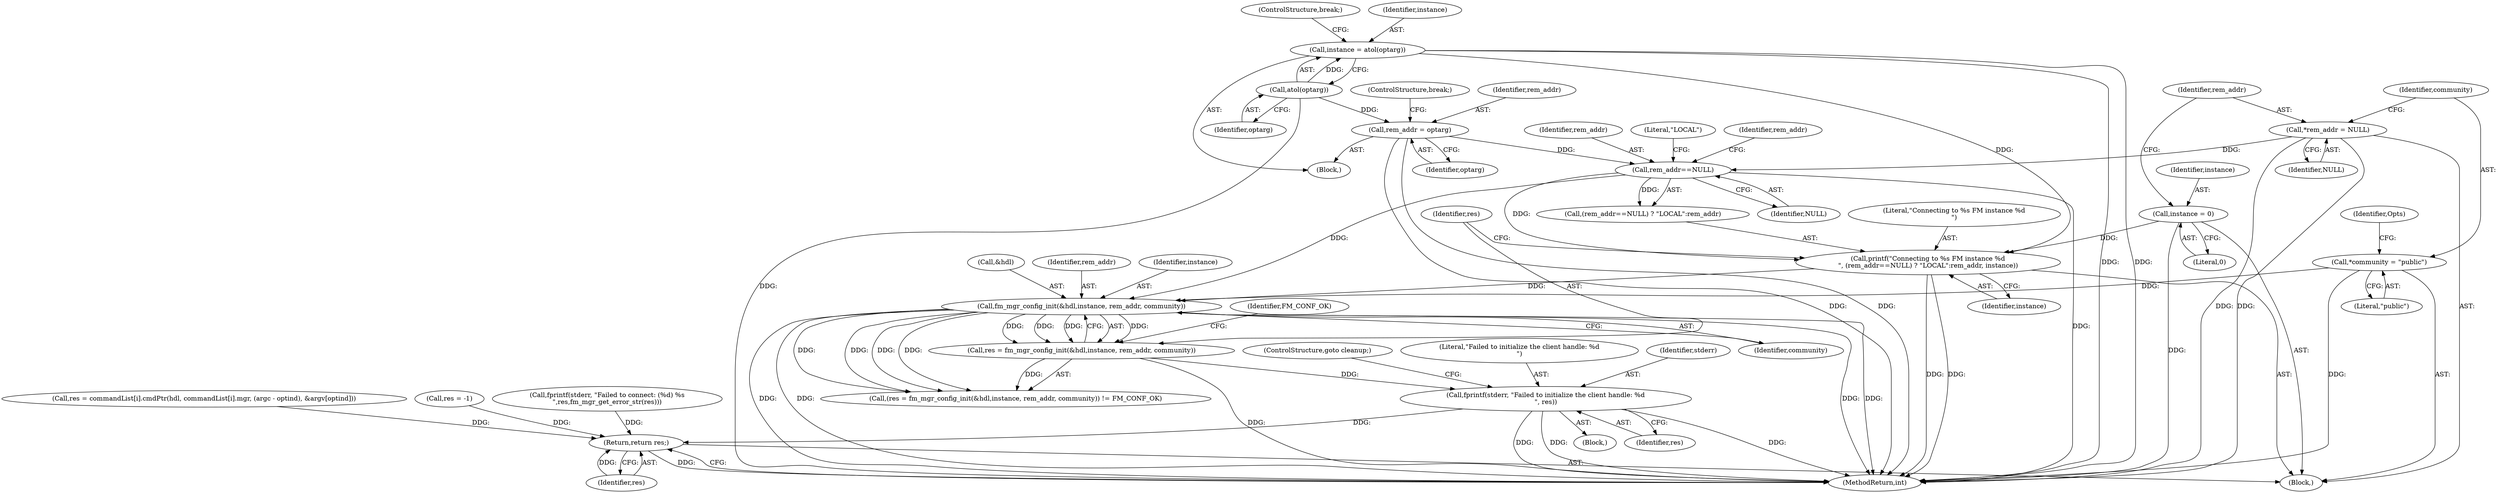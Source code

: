 digraph "0_opa-ff_c5759e7b76f5bf844be6c6641cc1b356bbc83869@API" {
"1000211" [label="(Call,fprintf(stderr, \"Failed to initialize the client handle: %d\n\", res))"];
"1000201" [label="(Call,res = fm_mgr_config_init(&hdl,instance, rem_addr, community))"];
"1000203" [label="(Call,fm_mgr_config_init(&hdl,instance, rem_addr, community))"];
"1000190" [label="(Call,printf(\"Connecting to %s FM instance %d\n\", (rem_addr==NULL) ? \"LOCAL\":rem_addr, instance))"];
"1000193" [label="(Call,rem_addr==NULL)"];
"1000157" [label="(Call,rem_addr = optarg)"];
"1000153" [label="(Call,atol(optarg))"];
"1000115" [label="(Call,*rem_addr = NULL)"];
"1000151" [label="(Call,instance = atol(optarg))"];
"1000110" [label="(Call,instance = 0)"];
"1000119" [label="(Call,*community = \"public\")"];
"1000344" [label="(Return,return res;)"];
"1000214" [label="(Identifier,res)"];
"1000193" [label="(Call,rem_addr==NULL)"];
"1000213" [label="(Literal,\"Failed to initialize the client handle: %d\n\")"];
"1000211" [label="(Call,fprintf(stderr, \"Failed to initialize the client handle: %d\n\", res))"];
"1000111" [label="(Identifier,instance)"];
"1000200" [label="(Call,(res = fm_mgr_config_init(&hdl,instance, rem_addr, community)) != FM_CONF_OK)"];
"1000119" [label="(Call,*community = \"public\")"];
"1000158" [label="(Identifier,rem_addr)"];
"1000207" [label="(Identifier,rem_addr)"];
"1000202" [label="(Identifier,res)"];
"1000160" [label="(ControlStructure,break;)"];
"1000208" [label="(Identifier,community)"];
"1000212" [label="(Identifier,stderr)"];
"1000159" [label="(Identifier,optarg)"];
"1000203" [label="(Call,fm_mgr_config_init(&hdl,instance, rem_addr, community))"];
"1000345" [label="(Identifier,res)"];
"1000120" [label="(Identifier,community)"];
"1000224" [label="(Call,fprintf(stderr, \"Failed to connect: (%d) %s\n\",res,fm_mgr_get_error_str(res)))"];
"1000201" [label="(Call,res = fm_mgr_config_init(&hdl,instance, rem_addr, community))"];
"1000157" [label="(Call,rem_addr = optarg)"];
"1000210" [label="(Block,)"];
"1000115" [label="(Call,*rem_addr = NULL)"];
"1000155" [label="(ControlStructure,break;)"];
"1000104" [label="(Block,)"];
"1000206" [label="(Identifier,instance)"];
"1000346" [label="(MethodReturn,int)"];
"1000117" [label="(Identifier,NULL)"];
"1000141" [label="(Block,)"];
"1000110" [label="(Call,instance = 0)"];
"1000215" [label="(ControlStructure,goto cleanup;)"];
"1000252" [label="(Call,res = commandList[i].cmdPtr(hdl, commandList[i].mgr, (argc - optind), &argv[optind]))"];
"1000198" [label="(Identifier,instance)"];
"1000209" [label="(Identifier,FM_CONF_OK)"];
"1000277" [label="(Call,res = -1)"];
"1000116" [label="(Identifier,rem_addr)"];
"1000191" [label="(Literal,\"Connecting to %s FM instance %d\n\")"];
"1000192" [label="(Call,(rem_addr==NULL) ? \"LOCAL\":rem_addr)"];
"1000344" [label="(Return,return res;)"];
"1000196" [label="(Literal,\"LOCAL\")"];
"1000190" [label="(Call,printf(\"Connecting to %s FM instance %d\n\", (rem_addr==NULL) ? \"LOCAL\":rem_addr, instance))"];
"1000152" [label="(Identifier,instance)"];
"1000204" [label="(Call,&hdl)"];
"1000127" [label="(Identifier,Opts)"];
"1000154" [label="(Identifier,optarg)"];
"1000112" [label="(Literal,0)"];
"1000197" [label="(Identifier,rem_addr)"];
"1000121" [label="(Literal,\"public\")"];
"1000195" [label="(Identifier,NULL)"];
"1000153" [label="(Call,atol(optarg))"];
"1000194" [label="(Identifier,rem_addr)"];
"1000151" [label="(Call,instance = atol(optarg))"];
"1000211" -> "1000210"  [label="AST: "];
"1000211" -> "1000214"  [label="CFG: "];
"1000212" -> "1000211"  [label="AST: "];
"1000213" -> "1000211"  [label="AST: "];
"1000214" -> "1000211"  [label="AST: "];
"1000215" -> "1000211"  [label="CFG: "];
"1000211" -> "1000346"  [label="DDG: "];
"1000211" -> "1000346"  [label="DDG: "];
"1000211" -> "1000346"  [label="DDG: "];
"1000201" -> "1000211"  [label="DDG: "];
"1000211" -> "1000344"  [label="DDG: "];
"1000201" -> "1000200"  [label="AST: "];
"1000201" -> "1000203"  [label="CFG: "];
"1000202" -> "1000201"  [label="AST: "];
"1000203" -> "1000201"  [label="AST: "];
"1000209" -> "1000201"  [label="CFG: "];
"1000201" -> "1000346"  [label="DDG: "];
"1000201" -> "1000200"  [label="DDG: "];
"1000203" -> "1000201"  [label="DDG: "];
"1000203" -> "1000201"  [label="DDG: "];
"1000203" -> "1000201"  [label="DDG: "];
"1000203" -> "1000201"  [label="DDG: "];
"1000203" -> "1000208"  [label="CFG: "];
"1000204" -> "1000203"  [label="AST: "];
"1000206" -> "1000203"  [label="AST: "];
"1000207" -> "1000203"  [label="AST: "];
"1000208" -> "1000203"  [label="AST: "];
"1000203" -> "1000346"  [label="DDG: "];
"1000203" -> "1000346"  [label="DDG: "];
"1000203" -> "1000346"  [label="DDG: "];
"1000203" -> "1000346"  [label="DDG: "];
"1000203" -> "1000200"  [label="DDG: "];
"1000203" -> "1000200"  [label="DDG: "];
"1000203" -> "1000200"  [label="DDG: "];
"1000203" -> "1000200"  [label="DDG: "];
"1000190" -> "1000203"  [label="DDG: "];
"1000193" -> "1000203"  [label="DDG: "];
"1000119" -> "1000203"  [label="DDG: "];
"1000190" -> "1000104"  [label="AST: "];
"1000190" -> "1000198"  [label="CFG: "];
"1000191" -> "1000190"  [label="AST: "];
"1000192" -> "1000190"  [label="AST: "];
"1000198" -> "1000190"  [label="AST: "];
"1000202" -> "1000190"  [label="CFG: "];
"1000190" -> "1000346"  [label="DDG: "];
"1000190" -> "1000346"  [label="DDG: "];
"1000193" -> "1000190"  [label="DDG: "];
"1000151" -> "1000190"  [label="DDG: "];
"1000110" -> "1000190"  [label="DDG: "];
"1000193" -> "1000192"  [label="AST: "];
"1000193" -> "1000195"  [label="CFG: "];
"1000194" -> "1000193"  [label="AST: "];
"1000195" -> "1000193"  [label="AST: "];
"1000196" -> "1000193"  [label="CFG: "];
"1000197" -> "1000193"  [label="CFG: "];
"1000193" -> "1000346"  [label="DDG: "];
"1000157" -> "1000193"  [label="DDG: "];
"1000115" -> "1000193"  [label="DDG: "];
"1000193" -> "1000192"  [label="DDG: "];
"1000157" -> "1000141"  [label="AST: "];
"1000157" -> "1000159"  [label="CFG: "];
"1000158" -> "1000157"  [label="AST: "];
"1000159" -> "1000157"  [label="AST: "];
"1000160" -> "1000157"  [label="CFG: "];
"1000157" -> "1000346"  [label="DDG: "];
"1000157" -> "1000346"  [label="DDG: "];
"1000153" -> "1000157"  [label="DDG: "];
"1000153" -> "1000151"  [label="AST: "];
"1000153" -> "1000154"  [label="CFG: "];
"1000154" -> "1000153"  [label="AST: "];
"1000151" -> "1000153"  [label="CFG: "];
"1000153" -> "1000346"  [label="DDG: "];
"1000153" -> "1000151"  [label="DDG: "];
"1000115" -> "1000104"  [label="AST: "];
"1000115" -> "1000117"  [label="CFG: "];
"1000116" -> "1000115"  [label="AST: "];
"1000117" -> "1000115"  [label="AST: "];
"1000120" -> "1000115"  [label="CFG: "];
"1000115" -> "1000346"  [label="DDG: "];
"1000115" -> "1000346"  [label="DDG: "];
"1000151" -> "1000141"  [label="AST: "];
"1000152" -> "1000151"  [label="AST: "];
"1000155" -> "1000151"  [label="CFG: "];
"1000151" -> "1000346"  [label="DDG: "];
"1000151" -> "1000346"  [label="DDG: "];
"1000110" -> "1000104"  [label="AST: "];
"1000110" -> "1000112"  [label="CFG: "];
"1000111" -> "1000110"  [label="AST: "];
"1000112" -> "1000110"  [label="AST: "];
"1000116" -> "1000110"  [label="CFG: "];
"1000110" -> "1000346"  [label="DDG: "];
"1000119" -> "1000104"  [label="AST: "];
"1000119" -> "1000121"  [label="CFG: "];
"1000120" -> "1000119"  [label="AST: "];
"1000121" -> "1000119"  [label="AST: "];
"1000127" -> "1000119"  [label="CFG: "];
"1000119" -> "1000346"  [label="DDG: "];
"1000344" -> "1000104"  [label="AST: "];
"1000344" -> "1000345"  [label="CFG: "];
"1000345" -> "1000344"  [label="AST: "];
"1000346" -> "1000344"  [label="CFG: "];
"1000344" -> "1000346"  [label="DDG: "];
"1000345" -> "1000344"  [label="DDG: "];
"1000224" -> "1000344"  [label="DDG: "];
"1000252" -> "1000344"  [label="DDG: "];
"1000277" -> "1000344"  [label="DDG: "];
}
